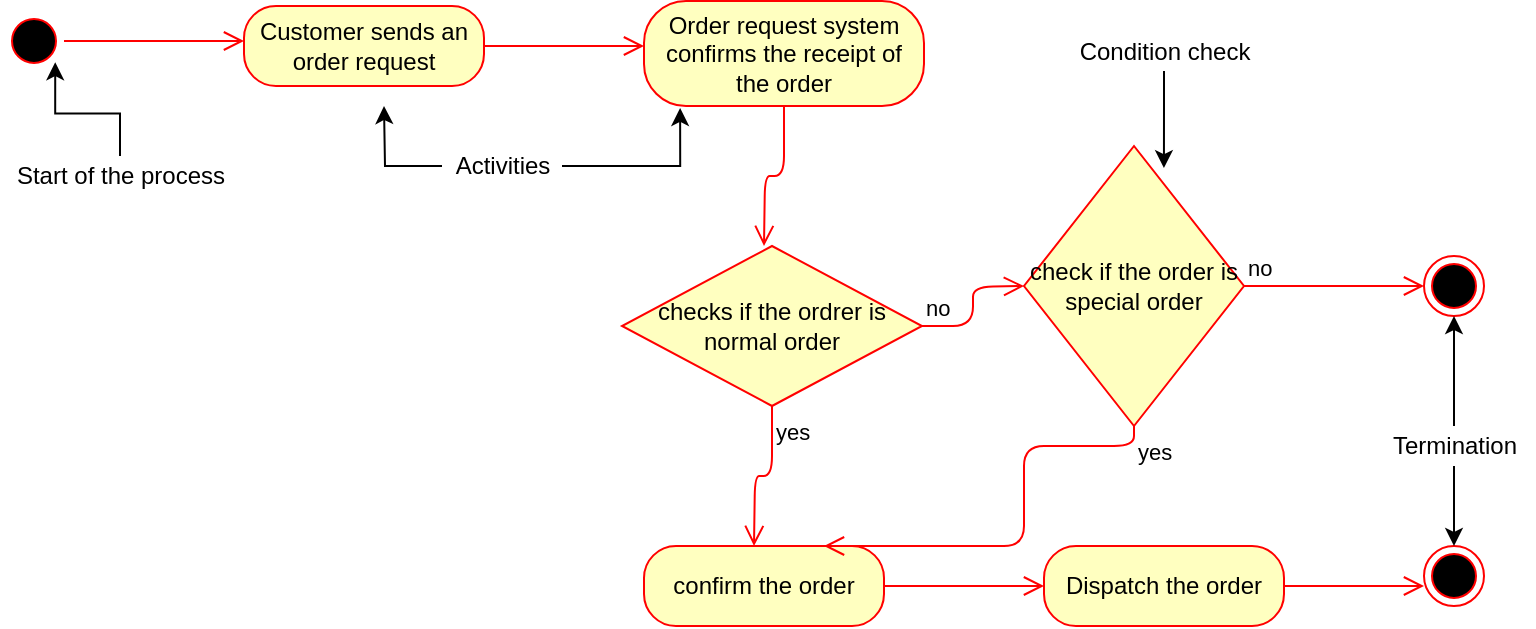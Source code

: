 <mxfile version="12.9.14" type="device"><diagram id="BacFLlat3IyFRcAtEJ3D" name="Page-1"><mxGraphModel dx="868" dy="443" grid="1" gridSize="10" guides="1" tooltips="1" connect="1" arrows="1" fold="1" page="1" pageScale="1" pageWidth="827" pageHeight="1169" math="0" shadow="0"><root><mxCell id="0"/><mxCell id="1" parent="0"/><mxCell id="7DPjAQxavax0Vn_MXNY0-3" value="" style="ellipse;html=1;shape=startState;fillColor=#000000;strokeColor=#ff0000;" vertex="1" parent="1"><mxGeometry x="30" y="62.5" width="30" height="30" as="geometry"/></mxCell><mxCell id="7DPjAQxavax0Vn_MXNY0-4" value="" style="edgeStyle=orthogonalEdgeStyle;html=1;verticalAlign=bottom;endArrow=open;endSize=8;strokeColor=#ff0000;entryX=0;entryY=0.5;entryDx=0;entryDy=0;" edge="1" source="7DPjAQxavax0Vn_MXNY0-3" parent="1"><mxGeometry relative="1" as="geometry"><mxPoint x="150" y="77.5" as="targetPoint"/></mxGeometry></mxCell><mxCell id="7DPjAQxavax0Vn_MXNY0-7" value="Customer sends an order request" style="rounded=1;whiteSpace=wrap;html=1;arcSize=40;fontColor=#000000;fillColor=#ffffc0;strokeColor=#ff0000;" vertex="1" parent="1"><mxGeometry x="150" y="60" width="120" height="40" as="geometry"/></mxCell><mxCell id="7DPjAQxavax0Vn_MXNY0-8" value="" style="edgeStyle=orthogonalEdgeStyle;html=1;verticalAlign=bottom;endArrow=open;endSize=8;strokeColor=#ff0000;" edge="1" source="7DPjAQxavax0Vn_MXNY0-7" parent="1"><mxGeometry relative="1" as="geometry"><mxPoint x="350" y="80" as="targetPoint"/><Array as="points"><mxPoint x="210" y="70"/></Array></mxGeometry></mxCell><mxCell id="7DPjAQxavax0Vn_MXNY0-12" value="Order request system confirms the receipt of the order" style="rounded=1;whiteSpace=wrap;html=1;arcSize=40;fontColor=#000000;fillColor=#ffffc0;strokeColor=#ff0000;" vertex="1" parent="1"><mxGeometry x="350" y="57.5" width="140" height="52.5" as="geometry"/></mxCell><mxCell id="7DPjAQxavax0Vn_MXNY0-13" value="" style="edgeStyle=orthogonalEdgeStyle;html=1;verticalAlign=bottom;endArrow=open;endSize=8;strokeColor=#ff0000;" edge="1" source="7DPjAQxavax0Vn_MXNY0-12" parent="1"><mxGeometry relative="1" as="geometry"><mxPoint x="410" y="180" as="targetPoint"/></mxGeometry></mxCell><mxCell id="7DPjAQxavax0Vn_MXNY0-18" value="checks if the ordrer is normal order" style="rhombus;whiteSpace=wrap;html=1;fillColor=#ffffc0;strokeColor=#ff0000;" vertex="1" parent="1"><mxGeometry x="339" y="180" width="150" height="80" as="geometry"/></mxCell><mxCell id="7DPjAQxavax0Vn_MXNY0-19" value="no" style="edgeStyle=orthogonalEdgeStyle;html=1;align=left;verticalAlign=bottom;endArrow=open;endSize=8;strokeColor=#ff0000;" edge="1" source="7DPjAQxavax0Vn_MXNY0-18" parent="1"><mxGeometry x="-1" relative="1" as="geometry"><mxPoint x="540" y="200" as="targetPoint"/></mxGeometry></mxCell><mxCell id="7DPjAQxavax0Vn_MXNY0-20" value="yes" style="edgeStyle=orthogonalEdgeStyle;html=1;align=left;verticalAlign=top;endArrow=open;endSize=8;strokeColor=#ff0000;" edge="1" source="7DPjAQxavax0Vn_MXNY0-18" parent="1"><mxGeometry x="-1" relative="1" as="geometry"><mxPoint x="405" y="330" as="targetPoint"/></mxGeometry></mxCell><mxCell id="7DPjAQxavax0Vn_MXNY0-24" value="confirm the order" style="rounded=1;whiteSpace=wrap;html=1;arcSize=40;fontColor=#000000;fillColor=#ffffc0;strokeColor=#ff0000;" vertex="1" parent="1"><mxGeometry x="350" y="330" width="120" height="40" as="geometry"/></mxCell><mxCell id="7DPjAQxavax0Vn_MXNY0-25" value="" style="edgeStyle=orthogonalEdgeStyle;html=1;verticalAlign=bottom;endArrow=open;endSize=8;strokeColor=#ff0000;" edge="1" source="7DPjAQxavax0Vn_MXNY0-24" parent="1"><mxGeometry relative="1" as="geometry"><mxPoint x="550" y="350" as="targetPoint"/><Array as="points"><mxPoint x="410" y="340"/></Array></mxGeometry></mxCell><mxCell id="7DPjAQxavax0Vn_MXNY0-26" value="Dispatch the order" style="rounded=1;whiteSpace=wrap;html=1;arcSize=40;fontColor=#000000;fillColor=#ffffc0;strokeColor=#ff0000;" vertex="1" parent="1"><mxGeometry x="550" y="330" width="120" height="40" as="geometry"/></mxCell><mxCell id="7DPjAQxavax0Vn_MXNY0-27" value="" style="edgeStyle=orthogonalEdgeStyle;html=1;verticalAlign=bottom;endArrow=open;endSize=8;strokeColor=#ff0000;" edge="1" source="7DPjAQxavax0Vn_MXNY0-26" parent="1"><mxGeometry relative="1" as="geometry"><mxPoint x="740" y="350" as="targetPoint"/></mxGeometry></mxCell><mxCell id="7DPjAQxavax0Vn_MXNY0-28" value="" style="ellipse;html=1;shape=endState;fillColor=#000000;strokeColor=#ff0000;" vertex="1" parent="1"><mxGeometry x="740" y="330" width="30" height="30" as="geometry"/></mxCell><mxCell id="7DPjAQxavax0Vn_MXNY0-29" value="check if the order is special order" style="rhombus;whiteSpace=wrap;html=1;fillColor=#ffffc0;strokeColor=#ff0000;" vertex="1" parent="1"><mxGeometry x="540" y="130" width="110" height="140" as="geometry"/></mxCell><mxCell id="7DPjAQxavax0Vn_MXNY0-30" value="no" style="edgeStyle=orthogonalEdgeStyle;html=1;align=left;verticalAlign=bottom;endArrow=open;endSize=8;strokeColor=#ff0000;entryX=0;entryY=0.5;entryDx=0;entryDy=0;" edge="1" source="7DPjAQxavax0Vn_MXNY0-29" parent="1" target="7DPjAQxavax0Vn_MXNY0-32"><mxGeometry x="-1" relative="1" as="geometry"><mxPoint x="720" y="200" as="targetPoint"/></mxGeometry></mxCell><mxCell id="7DPjAQxavax0Vn_MXNY0-31" value="yes" style="edgeStyle=orthogonalEdgeStyle;html=1;align=left;verticalAlign=top;endArrow=open;endSize=8;strokeColor=#ff0000;entryX=0.75;entryY=0;entryDx=0;entryDy=0;" edge="1" source="7DPjAQxavax0Vn_MXNY0-29" parent="1" target="7DPjAQxavax0Vn_MXNY0-24"><mxGeometry x="-1" relative="1" as="geometry"><mxPoint x="540" y="290" as="targetPoint"/><Array as="points"><mxPoint x="595" y="280"/><mxPoint x="540" y="280"/><mxPoint x="540" y="330"/></Array></mxGeometry></mxCell><mxCell id="7DPjAQxavax0Vn_MXNY0-32" value="" style="ellipse;html=1;shape=endState;fillColor=#000000;strokeColor=#ff0000;" vertex="1" parent="1"><mxGeometry x="740" y="185" width="30" height="30" as="geometry"/></mxCell><mxCell id="7DPjAQxavax0Vn_MXNY0-38" style="edgeStyle=orthogonalEdgeStyle;rounded=0;orthogonalLoop=1;jettySize=auto;html=1;entryX=1;entryY=1;entryDx=0;entryDy=0;" edge="1" parent="1" source="7DPjAQxavax0Vn_MXNY0-33" target="7DPjAQxavax0Vn_MXNY0-3"><mxGeometry relative="1" as="geometry"/></mxCell><mxCell id="7DPjAQxavax0Vn_MXNY0-33" value="Start of the process" style="text;html=1;align=center;verticalAlign=middle;resizable=0;points=[];autosize=1;" vertex="1" parent="1"><mxGeometry x="28" y="135" width="120" height="20" as="geometry"/></mxCell><mxCell id="7DPjAQxavax0Vn_MXNY0-39" style="edgeStyle=orthogonalEdgeStyle;rounded=0;orthogonalLoop=1;jettySize=auto;html=1;" edge="1" parent="1" source="7DPjAQxavax0Vn_MXNY0-34"><mxGeometry relative="1" as="geometry"><mxPoint x="220" y="110" as="targetPoint"/></mxGeometry></mxCell><mxCell id="7DPjAQxavax0Vn_MXNY0-40" style="edgeStyle=orthogonalEdgeStyle;rounded=0;orthogonalLoop=1;jettySize=auto;html=1;entryX=0.129;entryY=1.019;entryDx=0;entryDy=0;entryPerimeter=0;" edge="1" parent="1" source="7DPjAQxavax0Vn_MXNY0-34" target="7DPjAQxavax0Vn_MXNY0-12"><mxGeometry relative="1" as="geometry"/></mxCell><mxCell id="7DPjAQxavax0Vn_MXNY0-34" value="Activities" style="text;html=1;align=center;verticalAlign=middle;resizable=0;points=[];autosize=1;" vertex="1" parent="1"><mxGeometry x="249" y="130" width="60" height="20" as="geometry"/></mxCell><mxCell id="7DPjAQxavax0Vn_MXNY0-41" style="edgeStyle=orthogonalEdgeStyle;rounded=0;orthogonalLoop=1;jettySize=auto;html=1;entryX=0.636;entryY=0.079;entryDx=0;entryDy=0;entryPerimeter=0;" edge="1" parent="1" source="7DPjAQxavax0Vn_MXNY0-36" target="7DPjAQxavax0Vn_MXNY0-29"><mxGeometry relative="1" as="geometry"/></mxCell><mxCell id="7DPjAQxavax0Vn_MXNY0-36" value="Condition check" style="text;html=1;align=center;verticalAlign=middle;resizable=0;points=[];autosize=1;" vertex="1" parent="1"><mxGeometry x="560" y="72.5" width="100" height="20" as="geometry"/></mxCell><mxCell id="7DPjAQxavax0Vn_MXNY0-42" style="edgeStyle=orthogonalEdgeStyle;rounded=0;orthogonalLoop=1;jettySize=auto;html=1;entryX=0.5;entryY=1;entryDx=0;entryDy=0;" edge="1" parent="1" source="7DPjAQxavax0Vn_MXNY0-37" target="7DPjAQxavax0Vn_MXNY0-32"><mxGeometry relative="1" as="geometry"/></mxCell><mxCell id="7DPjAQxavax0Vn_MXNY0-46" value="" style="edgeStyle=orthogonalEdgeStyle;rounded=0;orthogonalLoop=1;jettySize=auto;html=1;entryX=0.5;entryY=0;entryDx=0;entryDy=0;" edge="1" parent="1" source="7DPjAQxavax0Vn_MXNY0-37" target="7DPjAQxavax0Vn_MXNY0-28"><mxGeometry relative="1" as="geometry"><mxPoint x="755" y="370" as="targetPoint"/></mxGeometry></mxCell><mxCell id="7DPjAQxavax0Vn_MXNY0-37" value="Termination" style="text;html=1;align=center;verticalAlign=middle;resizable=0;points=[];autosize=1;" vertex="1" parent="1"><mxGeometry x="715" y="270" width="80" height="20" as="geometry"/></mxCell></root></mxGraphModel></diagram></mxfile>